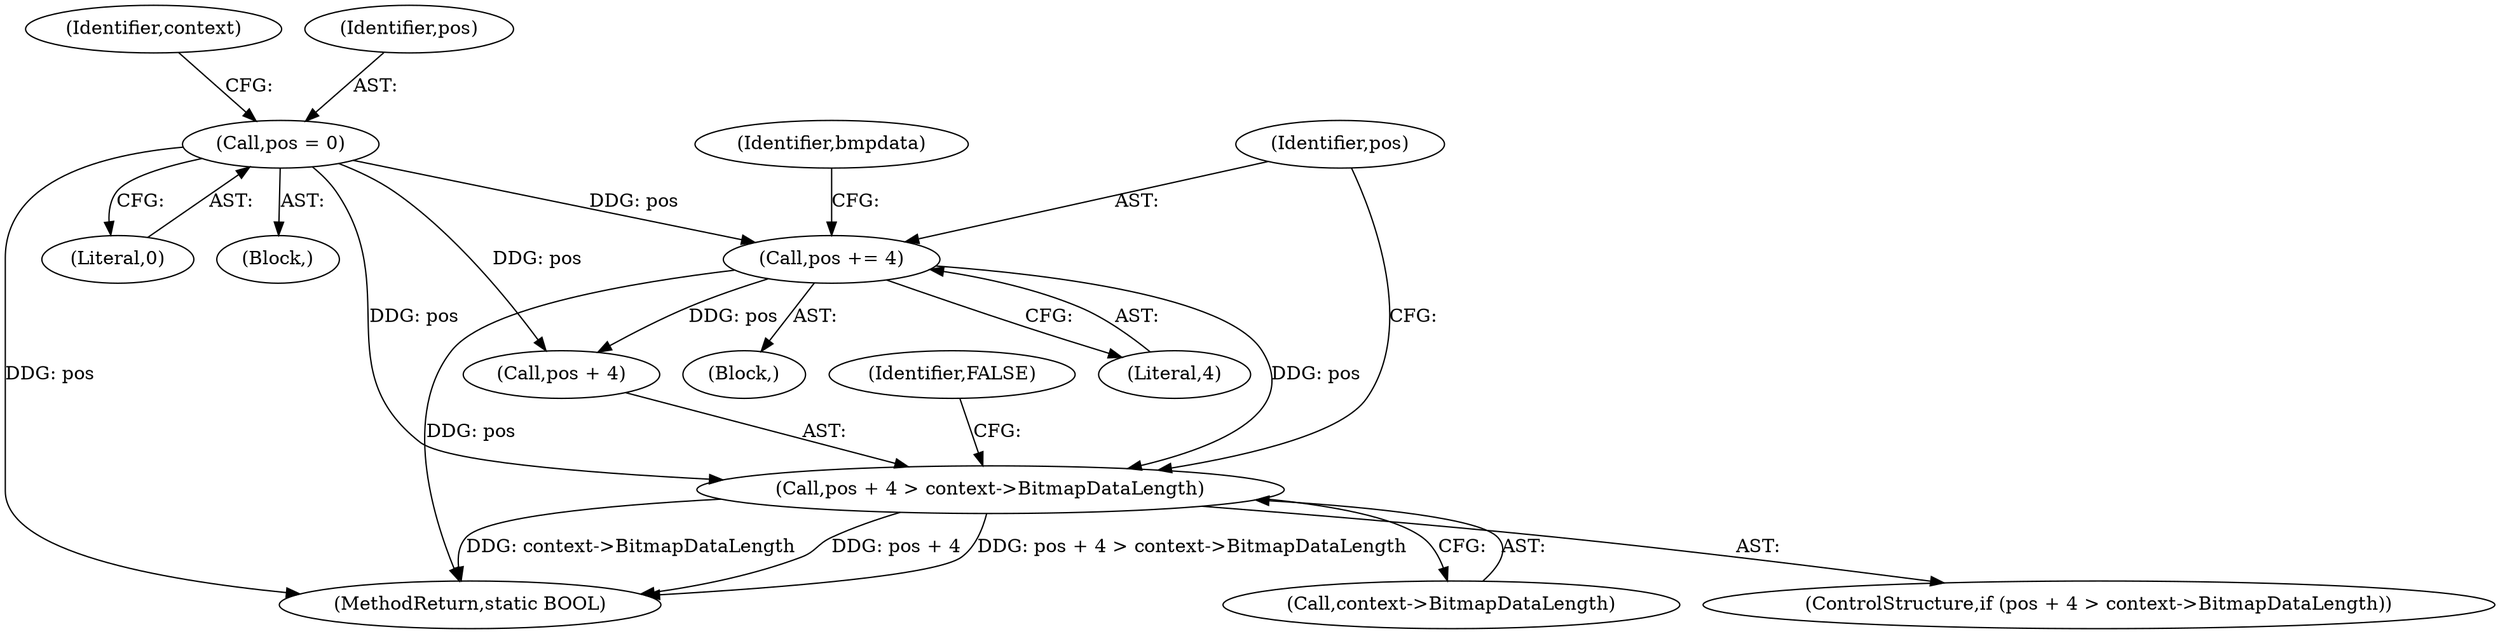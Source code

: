 digraph "0_FreeRDP_d1112c279bd1a327e8e4d0b5f371458bf2579659@pointer" {
"1000343" [label="(Call,pos + 4 > context->BitmapDataLength)"];
"1000352" [label="(Call,pos += 4)"];
"1000117" [label="(Call,pos = 0)"];
"1000354" [label="(Literal,4)"];
"1000344" [label="(Call,pos + 4)"];
"1000342" [label="(ControlStructure,if (pos + 4 > context->BitmapDataLength))"];
"1000352" [label="(Call,pos += 4)"];
"1000117" [label="(Call,pos = 0)"];
"1000411" [label="(MethodReturn,static BOOL)"];
"1000119" [label="(Literal,0)"];
"1000122" [label="(Identifier,context)"];
"1000343" [label="(Call,pos + 4 > context->BitmapDataLength)"];
"1000351" [label="(Identifier,FALSE)"];
"1000353" [label="(Identifier,pos)"];
"1000110" [label="(Block,)"];
"1000347" [label="(Call,context->BitmapDataLength)"];
"1000118" [label="(Identifier,pos)"];
"1000358" [label="(Identifier,bmpdata)"];
"1000290" [label="(Block,)"];
"1000343" -> "1000342"  [label="AST: "];
"1000343" -> "1000347"  [label="CFG: "];
"1000344" -> "1000343"  [label="AST: "];
"1000347" -> "1000343"  [label="AST: "];
"1000351" -> "1000343"  [label="CFG: "];
"1000353" -> "1000343"  [label="CFG: "];
"1000343" -> "1000411"  [label="DDG: pos + 4"];
"1000343" -> "1000411"  [label="DDG: pos + 4 > context->BitmapDataLength"];
"1000343" -> "1000411"  [label="DDG: context->BitmapDataLength"];
"1000352" -> "1000343"  [label="DDG: pos"];
"1000117" -> "1000343"  [label="DDG: pos"];
"1000352" -> "1000290"  [label="AST: "];
"1000352" -> "1000354"  [label="CFG: "];
"1000353" -> "1000352"  [label="AST: "];
"1000354" -> "1000352"  [label="AST: "];
"1000358" -> "1000352"  [label="CFG: "];
"1000352" -> "1000411"  [label="DDG: pos"];
"1000352" -> "1000344"  [label="DDG: pos"];
"1000117" -> "1000352"  [label="DDG: pos"];
"1000117" -> "1000110"  [label="AST: "];
"1000117" -> "1000119"  [label="CFG: "];
"1000118" -> "1000117"  [label="AST: "];
"1000119" -> "1000117"  [label="AST: "];
"1000122" -> "1000117"  [label="CFG: "];
"1000117" -> "1000411"  [label="DDG: pos"];
"1000117" -> "1000344"  [label="DDG: pos"];
}
